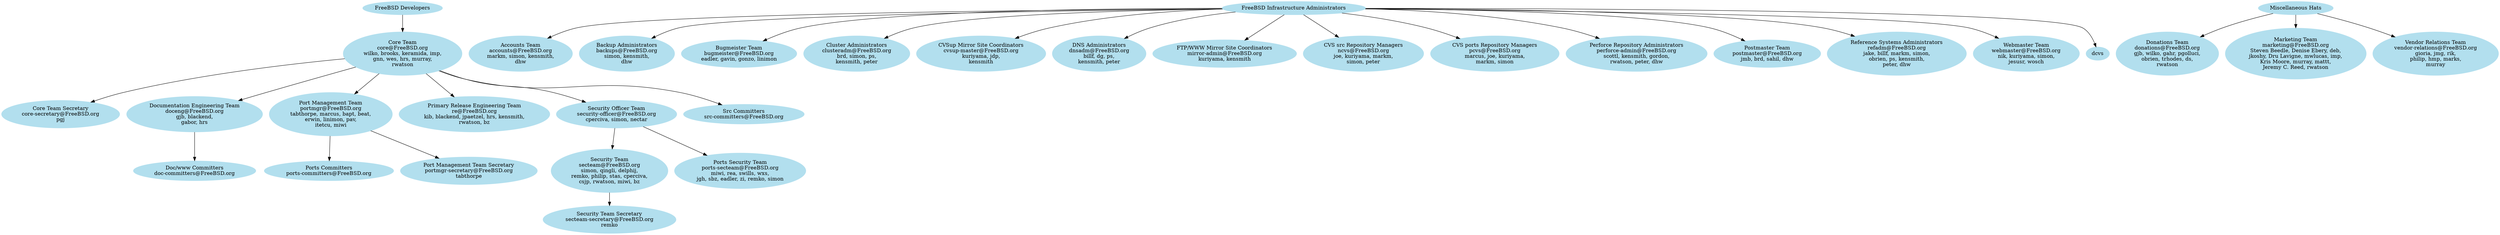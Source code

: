 # $FreeBSD$

# This file is meant to show the infrastructural organization of the
# FreeBSD Project; what kind of teams we have and how they relate to
# each other.
# For a detailed description of the responsibilities and duties of the listed
# teams, please see our Administration page at
# http://www.freebsd.org/administration.html .
# 
# The graphical output can be generated from this file with the following
# command:
# $ dot -T png -o file.png organization.dot
#
# The dot binary is part of the graphics/graphviz port.

digraph org {

node [color=lightblue2, style=filled, bgcolor=black];

# Meta-categories go here

_devel [label="FreeBSD Developers"]
_admin [label="FreeBSD Infrastructure Administrators"]
_misc [label="Miscellaneous Hats"]

# Development teams go here alphabetically sorted

core [label="Core Team\ncore@FreeBSD.org\nwilko, brooks, keramida, imp,\ngnn, wes, hrs, murray,\nrwatson"]
coresecretary [label="Core Team Secretary\ncore-secretary@FreeBSD.org\npgj"]
doccommitters [label="Doc/www Committers\ndoc-committers@FreeBSD.org"]
doceng [label="Documentation Engineering Team\ndoceng@FreeBSD.org\ngjb, blackend,\ngabor, hrs"]
portscommitters [label="Ports Committers\nports-committers@FreeBSD.org"]
portmgr [label="Port Management Team\nportmgr@FreeBSD.org\ntabthorpe, marcus, bapt, beat,\nerwin, linimon, pav,\nitetcu, miwi"]
portmgrsecretary [label="Port Management Team Secretary\nportmgr-secretary@FreeBSD.org\ntabthorpe"]
re [label="Primary Release Engineering Team\nre@FreeBSD.org\nkib, blackend, jpaetzel, hrs, kensmith,\nrwatson, bz"]
secteam [label="Security Team\nsecteam@FreeBSD.org\nsimon, qingli, delphij,\nremko, philip, stas, cperciva,\ncsjp, rwatson, miwi, bz"]
portssecteam [label="Ports Security Team\nports-secteam@FreeBSD.org\nmiwi, rea, swills, wxs,\njgh, sbz, eadler, zi, remko, simon"]
secteamsecretary [label="Security Team Secretary\nsecteam-secretary@FreeBSD.org\nremko"]
securityofficer [label="Security Officer Team\nsecurity-officer@FreeBSD.org\ncperciva, simon, nectar"]
srccommitters [label="Src Committers\nsrc-committers@FreeBSD.org"]

# Admin teams go here alphabetically sorted

accounts [label="Accounts Team\naccounts@FreeBSD.org\nmarkm, simon, kensmith,\ndhw"]
backups [label="Backup Administrators\nbackups@FreeBSD.org\nsimon, kensmith,\ndhw"]
bugmeister [label="Bugmeister Team\nbugmeister@FreeBSD.org\neadler, gavin, gonzo, linimon"]
clusteradm [label="Cluster Administrators\nclusteradm@FreeBSD.org\nbrd, simon, ps,\nkensmith, peter"]
cvsupmaster [label="CVSup Mirror Site Coordinators\ncvsup-master@FreeBSD.org\nkuriyama, jdp,\nkensmith"]
dnsadm [label="DNS Administrators\ndnsadm@FreeBSD.org\nbillf, dg, ps,\nkensmith, peter"]
mirroradmin [label="FTP/WWW Mirror Site Coordinators\nmirror-admin@FreeBSD.org\nkuriyama, kensmith"]
ncvs [label="CVS src Repository Managers\nncvs@FreeBSD.org\njoe, kuriyama, markm,\nsimon, peter"]
pcvs [label="CVS ports Repository Managers\npcvs@FreeBSD.org\nmarcus, joe, kuriyama,\nmarkm, simon"]
perforceadmin [label="Perforce Repository Administrators\nperforce-admin@FreeBSD.org\nscottl, kensmith, gordon,\nrwatson, peter, dhw"]
postmaster [label="Postmaster Team\npostmaster@FreeBSD.org\njmb, brd, sahil, dhw"]
refadm [label="Reference Systems Administrators\nrefadm@FreeBSD.org\njake, billf, markm, simon,\nobrien, ps, kensmith,\npeter, dhw"]
webmaster [label="Webmaster Team\nwebmaster@FreeBSD.org\nnik, kuriyama, simon,\njesusr, wosch"]

# Misc hats go here alphabetically sorted

donations [label="Donations Team\ndonations@FreeBSD.org\ngjb, wilko, gahr, pgolluci,\nobrien, trhodes, ds,\nrwatson"]
marketing [label="Marketing Team\nmarketing@FreeBSD.org\nSteven Beedle, Denise Ebery, deb,\njkoshy, Dru Lavigne, mwlucas, imp,\nKris Moore, murray, mattt,\nJeremy C. Reed, rwatson"]
vendorrelations [label="Vendor Relations Team\nvendor-relations@FreeBSD.org\ngioria, jmg, rik,\nphilip, hmp, marks,\nmurray"]

# Here are the team relationships.
# Group together all the entries for the superior team.
# Keep the list sorted by the superior team entry.

_admin -> accounts
_admin -> backups
_admin -> bugmeister
_admin -> clusteradm
_admin -> ncvs
_admin -> pcvs
_admin -> dcvs
_admin -> cvsupmaster
_admin -> dnsadm
_admin -> mirroradmin
_admin -> perforceadmin
_admin -> refadm
_admin -> postmaster
_admin -> webmaster

_devel -> core

_misc -> donations
_misc -> marketing
_misc -> vendorrelations

core -> coresecretary
core -> doceng
core -> portmgr
core -> re
core -> securityofficer
core -> srccommitters

doceng -> doccommitters

portmgr -> portmgrsecretary
portmgr -> portscommitters

securityofficer -> secteam
securityofficer -> portssecteam

secteam -> secteamsecretary

}
